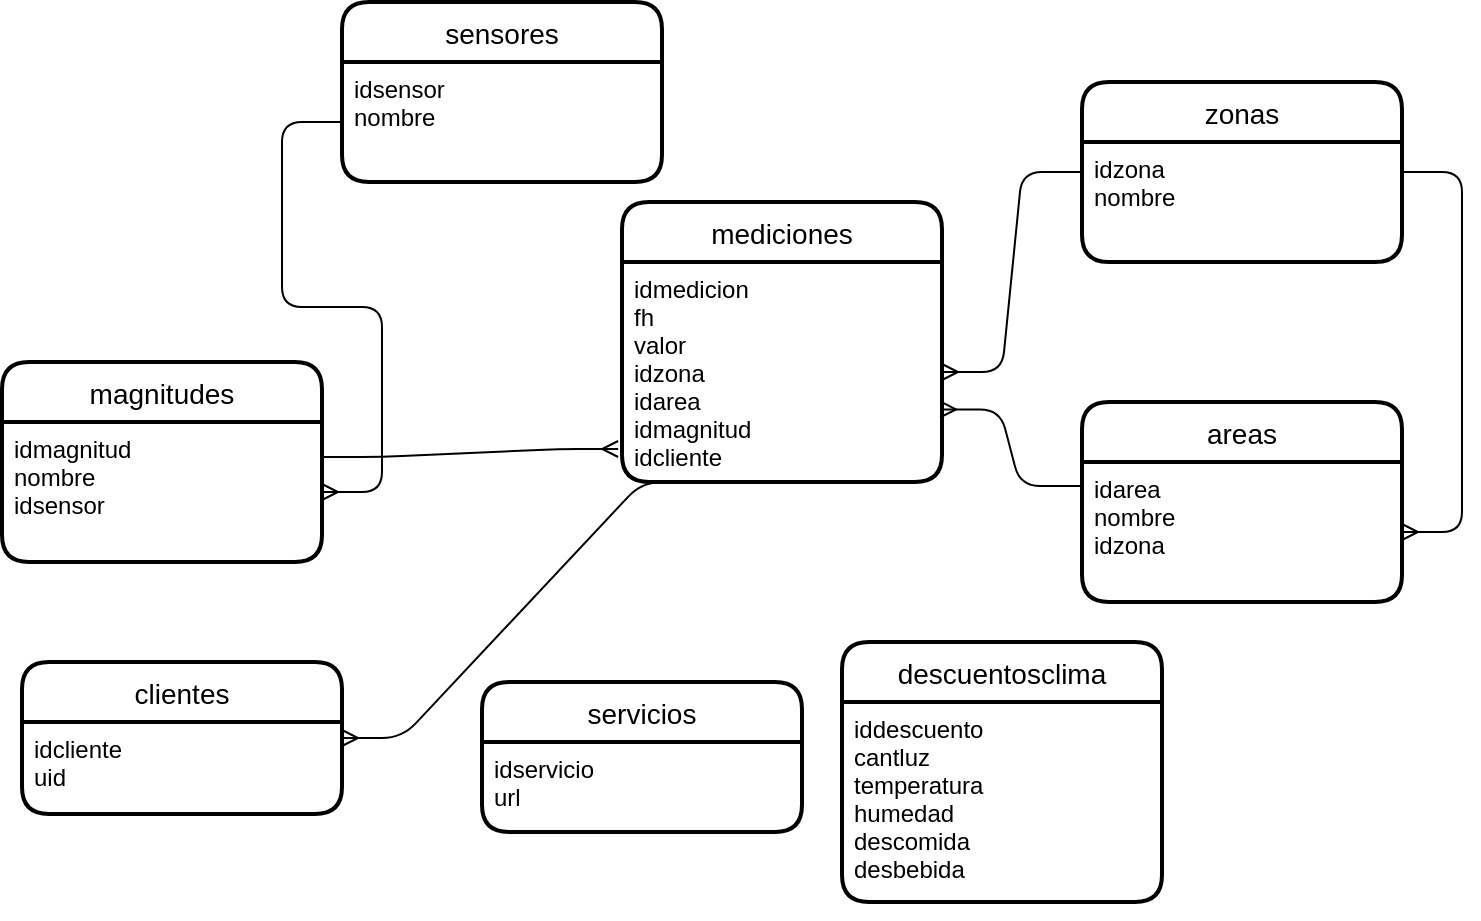 <mxfile version="13.9.9" type="device"><diagram id="ZbH_61pPypR2rOjU5Vtv" name="Página-1"><mxGraphModel dx="2091" dy="592" grid="1" gridSize="10" guides="1" tooltips="1" connect="1" arrows="1" fold="1" page="1" pageScale="1" pageWidth="827" pageHeight="1169" math="0" shadow="0"><root><mxCell id="0"/><mxCell id="1" parent="0"/><mxCell id="c3KmtM5om5BmUZ6QK1o--49" value="servicios" style="swimlane;childLayout=stackLayout;horizontal=1;startSize=30;horizontalStack=0;rounded=1;fontSize=14;fontStyle=0;strokeWidth=2;resizeParent=0;resizeLast=1;shadow=0;dashed=0;align=center;" parent="1" vertex="1"><mxGeometry x="-530" y="474" width="160" height="75" as="geometry"/></mxCell><mxCell id="c3KmtM5om5BmUZ6QK1o--50" value="idservicio&#10;url&#10;" style="align=left;strokeColor=none;fillColor=none;spacingLeft=4;fontSize=12;verticalAlign=top;resizable=0;rotatable=0;part=1;" parent="c3KmtM5om5BmUZ6QK1o--49" vertex="1"><mxGeometry y="30" width="160" height="45" as="geometry"/></mxCell><mxCell id="c3KmtM5om5BmUZ6QK1o--65" style="edgeStyle=orthogonalEdgeStyle;rounded=0;orthogonalLoop=1;jettySize=auto;html=1;exitX=0.5;exitY=1;exitDx=0;exitDy=0;" parent="c3KmtM5om5BmUZ6QK1o--49" source="c3KmtM5om5BmUZ6QK1o--50" target="c3KmtM5om5BmUZ6QK1o--50" edge="1"><mxGeometry relative="1" as="geometry"/></mxCell><mxCell id="c3KmtM5om5BmUZ6QK1o--51" value="zonas" style="swimlane;childLayout=stackLayout;horizontal=1;startSize=30;horizontalStack=0;rounded=1;fontSize=14;fontStyle=0;strokeWidth=2;resizeParent=0;resizeLast=1;shadow=0;dashed=0;align=center;" parent="1" vertex="1"><mxGeometry x="-230" y="174" width="160" height="90" as="geometry"/></mxCell><mxCell id="c3KmtM5om5BmUZ6QK1o--52" value="idzona&#10;nombre" style="align=left;strokeColor=none;fillColor=none;spacingLeft=4;fontSize=12;verticalAlign=top;resizable=0;rotatable=0;part=1;" parent="c3KmtM5om5BmUZ6QK1o--51" vertex="1"><mxGeometry y="30" width="160" height="60" as="geometry"/></mxCell><mxCell id="c3KmtM5om5BmUZ6QK1o--53" value="areas" style="swimlane;childLayout=stackLayout;horizontal=1;startSize=30;horizontalStack=0;rounded=1;fontSize=14;fontStyle=0;strokeWidth=2;resizeParent=0;resizeLast=1;shadow=0;dashed=0;align=center;" parent="1" vertex="1"><mxGeometry x="-230" y="334" width="160" height="100" as="geometry"/></mxCell><mxCell id="c3KmtM5om5BmUZ6QK1o--54" value="idarea&#10;nombre&#10;idzona&#10;" style="align=left;strokeColor=none;fillColor=none;spacingLeft=4;fontSize=12;verticalAlign=top;resizable=0;rotatable=0;part=1;" parent="c3KmtM5om5BmUZ6QK1o--53" vertex="1"><mxGeometry y="30" width="160" height="70" as="geometry"/></mxCell><mxCell id="c3KmtM5om5BmUZ6QK1o--55" value="mediciones" style="swimlane;childLayout=stackLayout;horizontal=1;startSize=30;horizontalStack=0;rounded=1;fontSize=14;fontStyle=0;strokeWidth=2;resizeParent=0;resizeLast=1;shadow=0;dashed=0;align=center;" parent="1" vertex="1"><mxGeometry x="-460" y="234" width="160" height="140" as="geometry"/></mxCell><mxCell id="c3KmtM5om5BmUZ6QK1o--56" value="idmedicion&#10;fh&#10;valor&#10;idzona&#10;idarea&#10;idmagnitud&#10;idcliente&#10;" style="align=left;strokeColor=none;fillColor=none;spacingLeft=4;fontSize=12;verticalAlign=top;resizable=0;rotatable=0;part=1;" parent="c3KmtM5om5BmUZ6QK1o--55" vertex="1"><mxGeometry y="30" width="160" height="110" as="geometry"/></mxCell><mxCell id="c3KmtM5om5BmUZ6QK1o--61" value="magnitudes" style="swimlane;childLayout=stackLayout;horizontal=1;startSize=30;horizontalStack=0;rounded=1;fontSize=14;fontStyle=0;strokeWidth=2;resizeParent=0;resizeLast=1;shadow=0;dashed=0;align=center;" parent="1" vertex="1"><mxGeometry x="-770" y="314" width="160" height="100" as="geometry"/></mxCell><mxCell id="c3KmtM5om5BmUZ6QK1o--62" value="idmagnitud&#10;nombre&#10;idsensor" style="align=left;strokeColor=none;fillColor=none;spacingLeft=4;fontSize=12;verticalAlign=top;resizable=0;rotatable=0;part=1;" parent="c3KmtM5om5BmUZ6QK1o--61" vertex="1"><mxGeometry y="30" width="160" height="70" as="geometry"/></mxCell><mxCell id="c3KmtM5om5BmUZ6QK1o--63" value="sensores" style="swimlane;childLayout=stackLayout;horizontal=1;startSize=30;horizontalStack=0;rounded=1;fontSize=14;fontStyle=0;strokeWidth=2;resizeParent=0;resizeLast=1;shadow=0;dashed=0;align=center;" parent="1" vertex="1"><mxGeometry x="-600" y="134" width="160" height="90" as="geometry"/></mxCell><mxCell id="c3KmtM5om5BmUZ6QK1o--64" value="idsensor&#10;nombre" style="align=left;strokeColor=none;fillColor=none;spacingLeft=4;fontSize=12;verticalAlign=top;resizable=0;rotatable=0;part=1;" parent="c3KmtM5om5BmUZ6QK1o--63" vertex="1"><mxGeometry y="30" width="160" height="60" as="geometry"/></mxCell><mxCell id="c3KmtM5om5BmUZ6QK1o--67" value="" style="edgeStyle=entityRelationEdgeStyle;fontSize=12;html=1;endArrow=ERmany;entryX=1;entryY=0.5;entryDx=0;entryDy=0;" parent="1" source="c3KmtM5om5BmUZ6QK1o--64" target="c3KmtM5om5BmUZ6QK1o--62" edge="1"><mxGeometry width="100" height="100" relative="1" as="geometry"><mxPoint x="-600" y="179" as="sourcePoint"/><mxPoint x="-730" y="304" as="targetPoint"/></mxGeometry></mxCell><mxCell id="c3KmtM5om5BmUZ6QK1o--68" value="" style="edgeStyle=entityRelationEdgeStyle;fontSize=12;html=1;endArrow=ERmany;exitX=1;exitY=0.25;exitDx=0;exitDy=0;entryX=-0.012;entryY=0.85;entryDx=0;entryDy=0;entryPerimeter=0;" parent="1" source="c3KmtM5om5BmUZ6QK1o--62" target="c3KmtM5om5BmUZ6QK1o--56" edge="1"><mxGeometry width="100" height="100" relative="1" as="geometry"><mxPoint x="-600" y="754" as="sourcePoint"/><mxPoint x="-500" y="654" as="targetPoint"/></mxGeometry></mxCell><mxCell id="c3KmtM5om5BmUZ6QK1o--69" value="" style="edgeStyle=entityRelationEdgeStyle;fontSize=12;html=1;endArrow=ERmany;exitX=0;exitY=0.25;exitDx=0;exitDy=0;entryX=1;entryY=0.5;entryDx=0;entryDy=0;" parent="1" source="c3KmtM5om5BmUZ6QK1o--52" target="c3KmtM5om5BmUZ6QK1o--56" edge="1"><mxGeometry width="100" height="100" relative="1" as="geometry"><mxPoint x="-400" y="164" as="sourcePoint"/><mxPoint x="-300" y="64" as="targetPoint"/></mxGeometry></mxCell><mxCell id="c3KmtM5om5BmUZ6QK1o--70" value="" style="edgeStyle=entityRelationEdgeStyle;fontSize=12;html=1;endArrow=ERmany;exitX=-0.006;exitY=0.171;exitDx=0;exitDy=0;exitPerimeter=0;entryX=0.994;entryY=0.67;entryDx=0;entryDy=0;entryPerimeter=0;" parent="1" source="c3KmtM5om5BmUZ6QK1o--54" target="c3KmtM5om5BmUZ6QK1o--56" edge="1"><mxGeometry width="100" height="100" relative="1" as="geometry"><mxPoint x="-260" y="334" as="sourcePoint"/><mxPoint x="-160" y="234" as="targetPoint"/></mxGeometry></mxCell><mxCell id="c3KmtM5om5BmUZ6QK1o--71" value="" style="edgeStyle=entityRelationEdgeStyle;fontSize=12;html=1;endArrow=ERmany;entryX=1;entryY=0.5;entryDx=0;entryDy=0;exitX=1;exitY=0.25;exitDx=0;exitDy=0;" parent="1" source="c3KmtM5om5BmUZ6QK1o--52" target="c3KmtM5om5BmUZ6QK1o--54" edge="1"><mxGeometry width="100" height="100" relative="1" as="geometry"><mxPoint x="-30" y="214" as="sourcePoint"/><mxPoint x="-10" y="434" as="targetPoint"/></mxGeometry></mxCell><mxCell id="6p6oXVV9s_WzPa-aixCa-2" value="descuentosclima" style="swimlane;childLayout=stackLayout;horizontal=1;startSize=30;horizontalStack=0;rounded=1;fontSize=14;fontStyle=0;strokeWidth=2;resizeParent=0;resizeLast=1;shadow=0;dashed=0;align=center;" parent="1" vertex="1"><mxGeometry x="-350" y="454" width="160" height="130" as="geometry"/></mxCell><mxCell id="6p6oXVV9s_WzPa-aixCa-3" value="iddescuento&#10;cantluz&#10;temperatura&#10;humedad&#10;descomida&#10;desbebida&#10;" style="align=left;strokeColor=none;fillColor=none;spacingLeft=4;fontSize=12;verticalAlign=top;resizable=0;rotatable=0;part=1;" parent="6p6oXVV9s_WzPa-aixCa-2" vertex="1"><mxGeometry y="30" width="160" height="100" as="geometry"/></mxCell><mxCell id="6p6oXVV9s_WzPa-aixCa-4" style="edgeStyle=orthogonalEdgeStyle;rounded=0;orthogonalLoop=1;jettySize=auto;html=1;exitX=0.5;exitY=1;exitDx=0;exitDy=0;" parent="6p6oXVV9s_WzPa-aixCa-2" source="6p6oXVV9s_WzPa-aixCa-3" target="6p6oXVV9s_WzPa-aixCa-3" edge="1"><mxGeometry relative="1" as="geometry"/></mxCell><mxCell id="6p6oXVV9s_WzPa-aixCa-5" value="clientes" style="swimlane;childLayout=stackLayout;horizontal=1;startSize=30;horizontalStack=0;rounded=1;fontSize=14;fontStyle=0;strokeWidth=2;resizeParent=0;resizeLast=1;shadow=0;dashed=0;align=center;" parent="1" vertex="1"><mxGeometry x="-760" y="464" width="160" height="76" as="geometry"/></mxCell><mxCell id="6p6oXVV9s_WzPa-aixCa-6" value="idcliente&#10;uid&#10;" style="align=left;strokeColor=none;fillColor=none;spacingLeft=4;fontSize=12;verticalAlign=top;resizable=0;rotatable=0;part=1;" parent="6p6oXVV9s_WzPa-aixCa-5" vertex="1"><mxGeometry y="30" width="160" height="46" as="geometry"/></mxCell><mxCell id="6p6oXVV9s_WzPa-aixCa-7" style="edgeStyle=orthogonalEdgeStyle;rounded=0;orthogonalLoop=1;jettySize=auto;html=1;exitX=0.5;exitY=1;exitDx=0;exitDy=0;" parent="6p6oXVV9s_WzPa-aixCa-5" source="6p6oXVV9s_WzPa-aixCa-6" target="6p6oXVV9s_WzPa-aixCa-6" edge="1"><mxGeometry relative="1" as="geometry"/></mxCell><mxCell id="6p6oXVV9s_WzPa-aixCa-8" value="" style="edgeStyle=entityRelationEdgeStyle;fontSize=12;html=1;endArrow=ERmany;entryX=1;entryY=0.5;entryDx=0;entryDy=0;exitX=0.25;exitY=1;exitDx=0;exitDy=0;" parent="1" source="c3KmtM5om5BmUZ6QK1o--56" target="6p6oXVV9s_WzPa-aixCa-5" edge="1"><mxGeometry width="100" height="100" relative="1" as="geometry"><mxPoint x="-540" y="374" as="sourcePoint"/><mxPoint x="-451.92" y="359" as="targetPoint"/></mxGeometry></mxCell></root></mxGraphModel></diagram></mxfile>